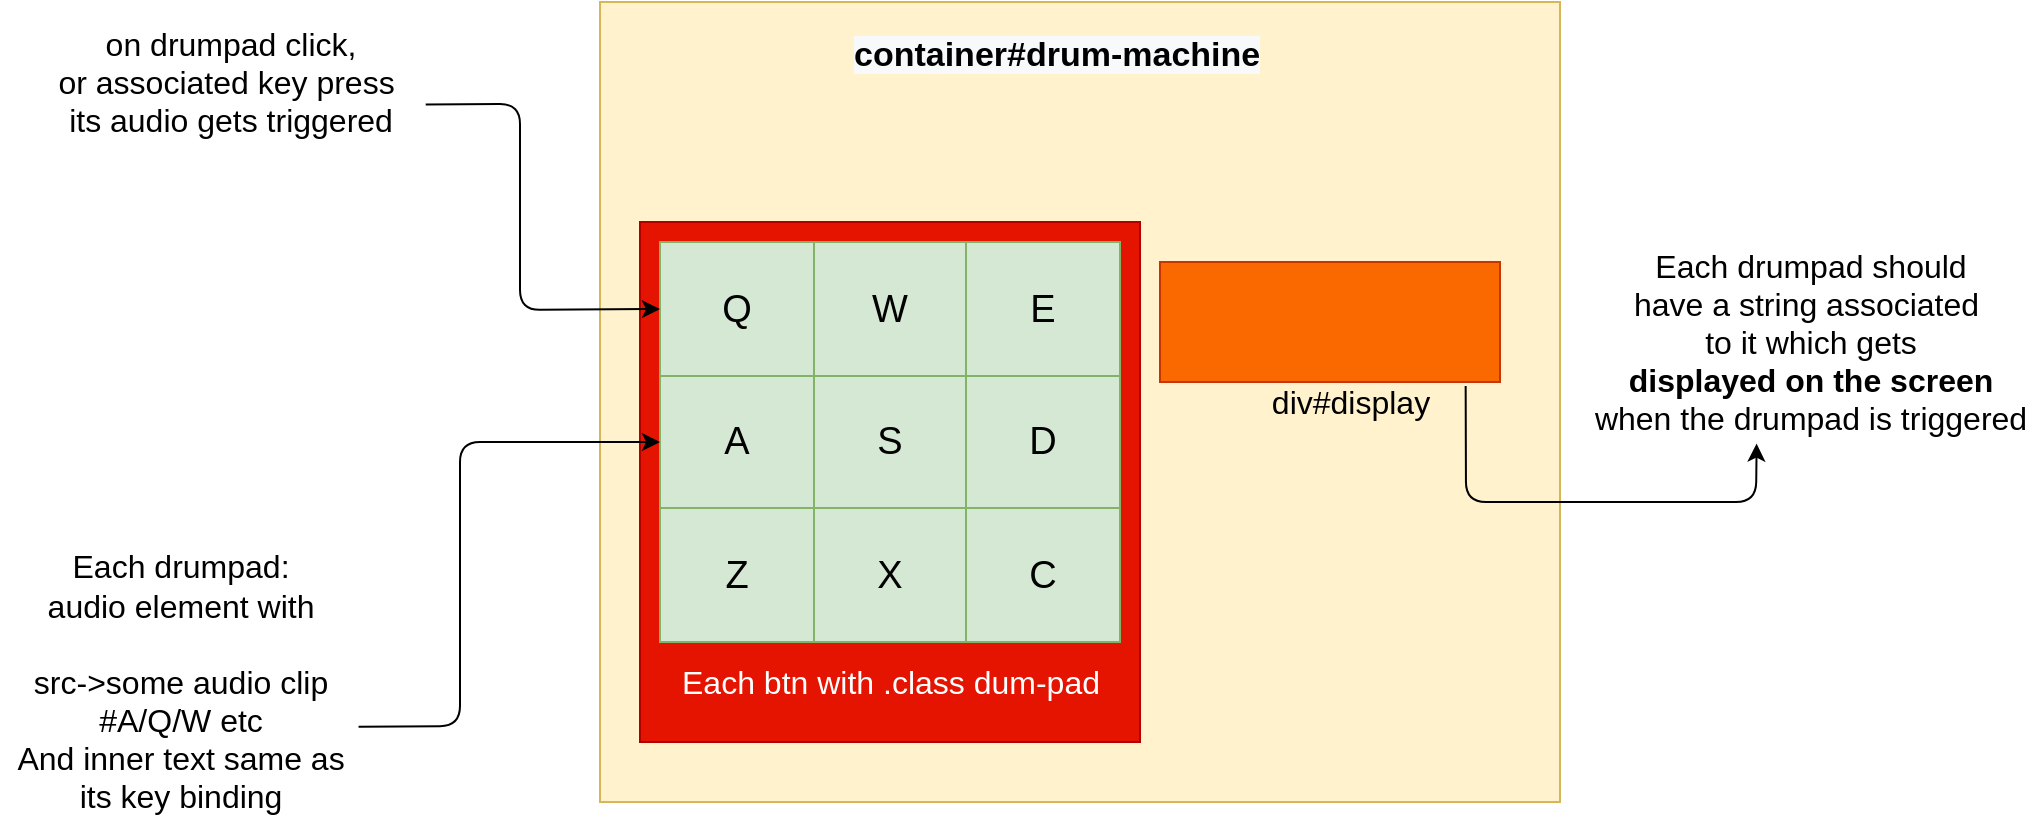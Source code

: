 <mxfile version="14.7.6" type="device"><diagram id="3bxt3gWyNwy3LM0qIOCa" name="Page-1"><mxGraphModel dx="2069" dy="644" grid="1" gridSize="10" guides="1" tooltips="1" connect="1" arrows="1" fold="1" page="1" pageScale="1" pageWidth="827" pageHeight="1169" math="0" shadow="0"><root><mxCell id="0"/><mxCell id="1" parent="0"/><mxCell id="C_4O9BrAvuQOdcroC8Qh-1" value="" style="rounded=0;whiteSpace=wrap;html=1;fillColor=#fff2cc;strokeColor=#d6b656;" vertex="1" parent="1"><mxGeometry x="120" y="80" width="480" height="400" as="geometry"/></mxCell><mxCell id="C_4O9BrAvuQOdcroC8Qh-2" value="&lt;span style=&quot;color: rgb(0, 0, 0); font-family: helvetica; font-size: 17px; font-style: normal; letter-spacing: normal; text-align: center; text-indent: 0px; text-transform: none; word-spacing: 0px; background-color: rgb(248, 249, 250); display: inline; float: none;&quot;&gt;container#drum-machine&lt;/span&gt;" style="text;whiteSpace=wrap;html=1;fontSize=17;fontStyle=1" vertex="1" parent="1"><mxGeometry x="245" y="90" width="230" height="30" as="geometry"/></mxCell><mxCell id="C_4O9BrAvuQOdcroC8Qh-3" value="" style="rounded=0;whiteSpace=wrap;html=1;fontSize=16;fillColor=#fa6800;strokeColor=#C73500;fontColor=#000000;" vertex="1" parent="1"><mxGeometry x="400" y="210" width="170" height="60" as="geometry"/></mxCell><mxCell id="C_4O9BrAvuQOdcroC8Qh-4" value="div#display" style="text;html=1;align=center;verticalAlign=middle;resizable=0;points=[];autosize=1;strokeColor=none;fontSize=16;" vertex="1" parent="1"><mxGeometry x="450" y="270" width="90" height="20" as="geometry"/></mxCell><mxCell id="C_4O9BrAvuQOdcroC8Qh-18" value="" style="rounded=0;whiteSpace=wrap;html=1;fontSize=16;fillColor=#e51400;strokeColor=#B20000;fontColor=#ffffff;" vertex="1" parent="1"><mxGeometry x="140" y="190" width="250" height="260" as="geometry"/></mxCell><mxCell id="C_4O9BrAvuQOdcroC8Qh-19" value="" style="shape=table;html=1;whiteSpace=wrap;startSize=0;container=1;collapsible=0;childLayout=tableLayout;fontSize=14;fillColor=#d5e8d4;strokeColor=#82b366;" vertex="1" parent="1"><mxGeometry x="150" y="200" width="230" height="200" as="geometry"/></mxCell><mxCell id="C_4O9BrAvuQOdcroC8Qh-20" value="" style="shape=partialRectangle;html=1;whiteSpace=wrap;collapsible=0;dropTarget=0;pointerEvents=0;fillColor=none;top=0;left=0;bottom=0;right=0;points=[[0,0.5],[1,0.5]];portConstraint=eastwest;" vertex="1" parent="C_4O9BrAvuQOdcroC8Qh-19"><mxGeometry width="230" height="67" as="geometry"/></mxCell><mxCell id="C_4O9BrAvuQOdcroC8Qh-21" value="Q" style="shape=partialRectangle;html=1;whiteSpace=wrap;connectable=0;overflow=hidden;fillColor=none;top=0;left=0;bottom=0;right=0;fontSize=19;" vertex="1" parent="C_4O9BrAvuQOdcroC8Qh-20"><mxGeometry width="77" height="67" as="geometry"/></mxCell><mxCell id="C_4O9BrAvuQOdcroC8Qh-22" value="W" style="shape=partialRectangle;html=1;whiteSpace=wrap;connectable=0;overflow=hidden;fillColor=none;top=0;left=0;bottom=0;right=0;fontSize=19;" vertex="1" parent="C_4O9BrAvuQOdcroC8Qh-20"><mxGeometry x="77" width="76" height="67" as="geometry"/></mxCell><mxCell id="C_4O9BrAvuQOdcroC8Qh-23" value="E" style="shape=partialRectangle;html=1;whiteSpace=wrap;connectable=0;overflow=hidden;fillColor=none;top=0;left=0;bottom=0;right=0;fontSize=19;" vertex="1" parent="C_4O9BrAvuQOdcroC8Qh-20"><mxGeometry x="153" width="77" height="67" as="geometry"/></mxCell><mxCell id="C_4O9BrAvuQOdcroC8Qh-24" value="" style="shape=partialRectangle;html=1;whiteSpace=wrap;collapsible=0;dropTarget=0;pointerEvents=0;fillColor=none;top=0;left=0;bottom=0;right=0;points=[[0,0.5],[1,0.5]];portConstraint=eastwest;" vertex="1" parent="C_4O9BrAvuQOdcroC8Qh-19"><mxGeometry y="67" width="230" height="66" as="geometry"/></mxCell><mxCell id="C_4O9BrAvuQOdcroC8Qh-25" value="A" style="shape=partialRectangle;html=1;whiteSpace=wrap;connectable=0;overflow=hidden;fillColor=none;top=0;left=0;bottom=0;right=0;fontSize=19;" vertex="1" parent="C_4O9BrAvuQOdcroC8Qh-24"><mxGeometry width="77" height="66" as="geometry"/></mxCell><mxCell id="C_4O9BrAvuQOdcroC8Qh-26" value="S" style="shape=partialRectangle;html=1;whiteSpace=wrap;connectable=0;overflow=hidden;fillColor=none;top=0;left=0;bottom=0;right=0;fontSize=19;" vertex="1" parent="C_4O9BrAvuQOdcroC8Qh-24"><mxGeometry x="77" width="76" height="66" as="geometry"/></mxCell><mxCell id="C_4O9BrAvuQOdcroC8Qh-27" value="D" style="shape=partialRectangle;html=1;whiteSpace=wrap;connectable=0;overflow=hidden;fillColor=none;top=0;left=0;bottom=0;right=0;fontSize=19;" vertex="1" parent="C_4O9BrAvuQOdcroC8Qh-24"><mxGeometry x="153" width="77" height="66" as="geometry"/></mxCell><mxCell id="C_4O9BrAvuQOdcroC8Qh-28" value="" style="shape=partialRectangle;html=1;whiteSpace=wrap;collapsible=0;dropTarget=0;pointerEvents=0;fillColor=none;top=0;left=0;bottom=0;right=0;points=[[0,0.5],[1,0.5]];portConstraint=eastwest;" vertex="1" parent="C_4O9BrAvuQOdcroC8Qh-19"><mxGeometry y="133" width="230" height="67" as="geometry"/></mxCell><mxCell id="C_4O9BrAvuQOdcroC8Qh-29" value="Z" style="shape=partialRectangle;html=1;whiteSpace=wrap;connectable=0;overflow=hidden;fillColor=none;top=0;left=0;bottom=0;right=0;fontSize=19;" vertex="1" parent="C_4O9BrAvuQOdcroC8Qh-28"><mxGeometry width="77" height="67" as="geometry"/></mxCell><mxCell id="C_4O9BrAvuQOdcroC8Qh-30" value="X" style="shape=partialRectangle;html=1;whiteSpace=wrap;connectable=0;overflow=hidden;fillColor=none;top=0;left=0;bottom=0;right=0;fontSize=19;" vertex="1" parent="C_4O9BrAvuQOdcroC8Qh-28"><mxGeometry x="77" width="76" height="67" as="geometry"/></mxCell><mxCell id="C_4O9BrAvuQOdcroC8Qh-31" value="C" style="shape=partialRectangle;html=1;whiteSpace=wrap;connectable=0;overflow=hidden;fillColor=none;top=0;left=0;bottom=0;right=0;fontSize=19;" vertex="1" parent="C_4O9BrAvuQOdcroC8Qh-28"><mxGeometry x="153" width="77" height="67" as="geometry"/></mxCell><mxCell id="C_4O9BrAvuQOdcroC8Qh-32" value="&lt;font style=&quot;font-size: 16px;&quot;&gt;Each btn with .class dum-pad&lt;/font&gt;" style="text;html=1;align=center;verticalAlign=middle;resizable=0;points=[];autosize=1;strokeColor=none;fontSize=16;fontColor=#FFFFFF;strokeWidth=1;" vertex="1" parent="1"><mxGeometry x="155" y="410" width="220" height="20" as="geometry"/></mxCell><mxCell id="C_4O9BrAvuQOdcroC8Qh-33" value="" style="endArrow=classic;html=1;fontSize=19;entryX=0;entryY=0.5;entryDx=0;entryDy=0;exitX=0.996;exitY=0.672;exitDx=0;exitDy=0;exitPerimeter=0;" edge="1" parent="1" source="C_4O9BrAvuQOdcroC8Qh-34" target="C_4O9BrAvuQOdcroC8Qh-24"><mxGeometry width="50" height="50" relative="1" as="geometry"><mxPoint x="10" y="580" as="sourcePoint"/><mxPoint x="290" y="250" as="targetPoint"/><Array as="points"><mxPoint x="50" y="442"/><mxPoint x="50" y="300"/></Array></mxGeometry></mxCell><mxCell id="C_4O9BrAvuQOdcroC8Qh-34" value="Each drumpad:&lt;br style=&quot;font-size: 16px&quot;&gt;audio element with&lt;br&gt;&lt;br&gt;src-&amp;gt;some audio clip&lt;br style=&quot;font-size: 16px&quot;&gt;#A/Q/W etc&lt;br&gt;And inner text same as&lt;br&gt;its key binding" style="text;html=1;align=center;verticalAlign=middle;resizable=0;points=[];autosize=1;strokeColor=none;fontSize=16;" vertex="1" parent="1"><mxGeometry x="-180" y="355" width="180" height="130" as="geometry"/></mxCell><mxCell id="C_4O9BrAvuQOdcroC8Qh-35" value="" style="endArrow=classic;html=1;fontSize=16;entryX=0;entryY=0.5;entryDx=0;entryDy=0;exitX=1.015;exitY=0.687;exitDx=0;exitDy=0;exitPerimeter=0;" edge="1" parent="1" source="C_4O9BrAvuQOdcroC8Qh-36" target="C_4O9BrAvuQOdcroC8Qh-20"><mxGeometry width="50" height="50" relative="1" as="geometry"><mxPoint x="20" y="30" as="sourcePoint"/><mxPoint x="290" y="250" as="targetPoint"/><Array as="points"><mxPoint x="80" y="131"/><mxPoint x="80" y="234"/></Array></mxGeometry></mxCell><mxCell id="C_4O9BrAvuQOdcroC8Qh-36" value="on drumpad click,&lt;br&gt;or associated key press&amp;nbsp;&lt;br&gt;its audio gets triggered" style="text;html=1;align=center;verticalAlign=middle;resizable=0;points=[];autosize=1;strokeColor=none;fontSize=16;" vertex="1" parent="1"><mxGeometry x="-160" y="90" width="190" height="60" as="geometry"/></mxCell><mxCell id="C_4O9BrAvuQOdcroC8Qh-37" value="Each drumpad should&lt;br&gt;have a string associated&amp;nbsp;&lt;br&gt;to it which gets&lt;br&gt;&lt;b&gt;displayed on the screen&lt;br&gt;&lt;/b&gt;when the drumpad is triggered" style="text;html=1;align=center;verticalAlign=middle;resizable=0;points=[];autosize=1;strokeColor=none;fontSize=16;" vertex="1" parent="1"><mxGeometry x="610" y="200" width="230" height="100" as="geometry"/></mxCell><mxCell id="C_4O9BrAvuQOdcroC8Qh-38" value="" style="endArrow=classic;html=1;fontSize=16;entryX=0.384;entryY=1.008;entryDx=0;entryDy=0;entryPerimeter=0;exitX=0.899;exitY=1.033;exitDx=0;exitDy=0;exitPerimeter=0;" edge="1" parent="1" source="C_4O9BrAvuQOdcroC8Qh-3" target="C_4O9BrAvuQOdcroC8Qh-37"><mxGeometry width="50" height="50" relative="1" as="geometry"><mxPoint x="630" y="350" as="sourcePoint"/><mxPoint x="680" y="300" as="targetPoint"/><Array as="points"><mxPoint x="553" y="330"/><mxPoint x="698" y="330"/></Array></mxGeometry></mxCell></root></mxGraphModel></diagram></mxfile>